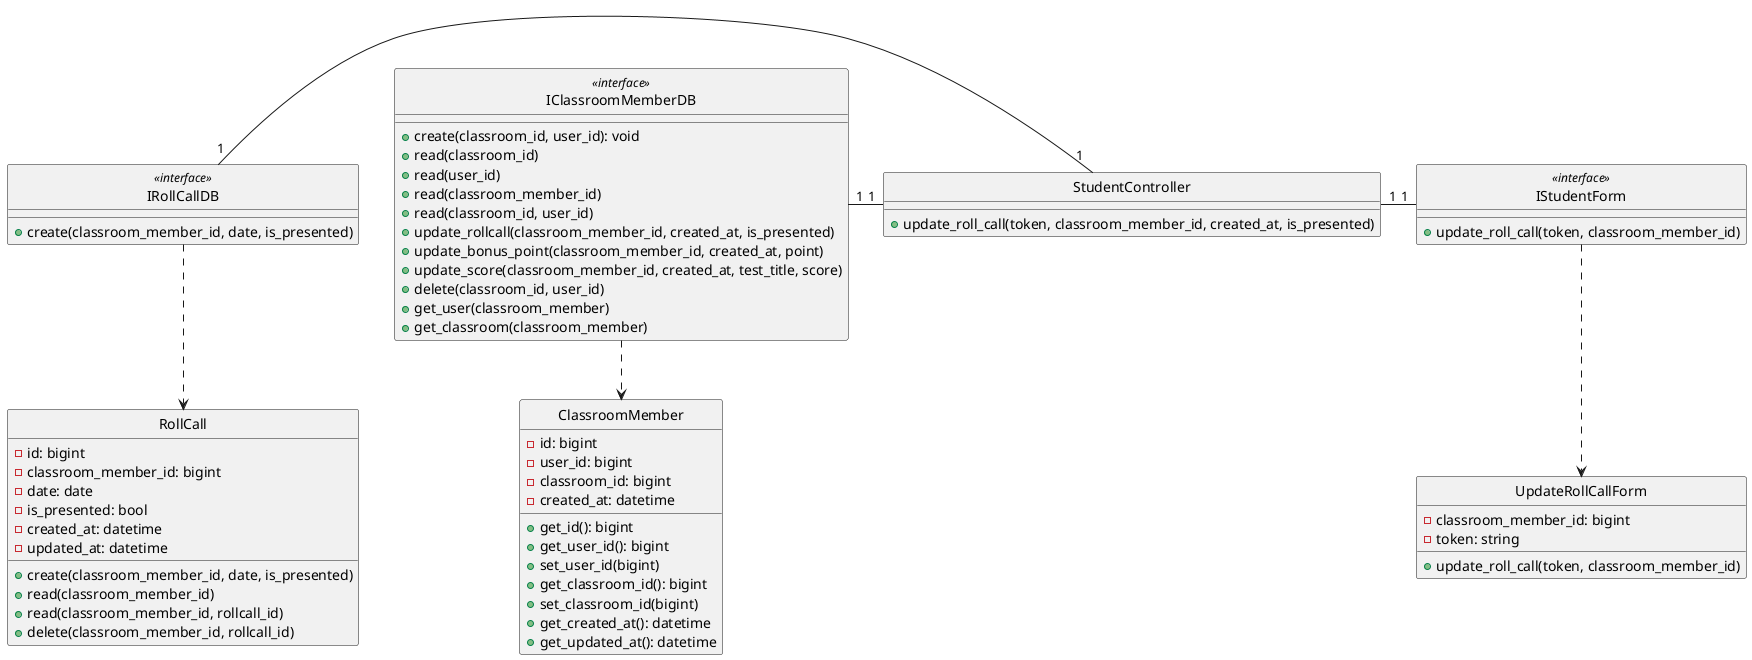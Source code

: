 @startuml addStudent

class UpdateRollCallForm {
    - classroom_member_id: bigint
    - token: string

    + update_roll_call(token, classroom_member_id)
}

class IStudentForm <<interface>> {
    + update_roll_call(token, classroom_member_id)
}

class StudentController {
    + update_roll_call(token, classroom_member_id, created_at, is_presented)
}

class ClassroomMember {
    - id: bigint
    - user_id: bigint
    - classroom_id: bigint
    - created_at: datetime

    + get_id(): bigint
    + get_user_id(): bigint
    + set_user_id(bigint)
    + get_classroom_id(): bigint
    + set_classroom_id(bigint)
    + get_created_at(): datetime
    + get_updated_at(): datetime
}

class IClassroomMemberDB <<interface>> {
    + create(classroom_id, user_id): void
    + read(classroom_id)
    + read(user_id)
    + read(classroom_member_id)
    + read(classroom_id, user_id)
    + update_rollcall(classroom_member_id, created_at, is_presented)
    + update_bonus_point(classroom_member_id, created_at, point)
    + update_score(classroom_member_id, created_at, test_title, score)
    + delete(classroom_id, user_id)
    + get_user(classroom_member)
    + get_classroom(classroom_member)
}


class RollCall {
    - id: bigint
    - classroom_member_id: bigint
    - date: date
    - is_presented: bool
    - created_at: datetime
    - updated_at: datetime

    + create(classroom_member_id, date, is_presented)
    + read(classroom_member_id)
    + read(classroom_member_id, rollcall_id)
    + delete(classroom_member_id, rollcall_id)
}

class IRollCallDB <<interface>> {
    + create(classroom_member_id, date, is_presented)
}

hide UpdateRollCallForm circle
hide IStudentForm <<interface>> circle
hide StudentController circle
hide IClassroomMemberDB <<interface>> circle
hide ClassroomMember circle
hide IRollCallDB <<interface>> circle
hide RollCall circle


IStudentForm .down.> UpdateRollCallForm
IClassroomMemberDB .down.> ClassroomMember
IRollCallDB .down.> RollCall
IStudentForm "1"-left-"1" StudentController
StudentController "1"-left-"1" IClassroomMemberDB
StudentController "1"-left-"1" IRollCallDB


@enduml
